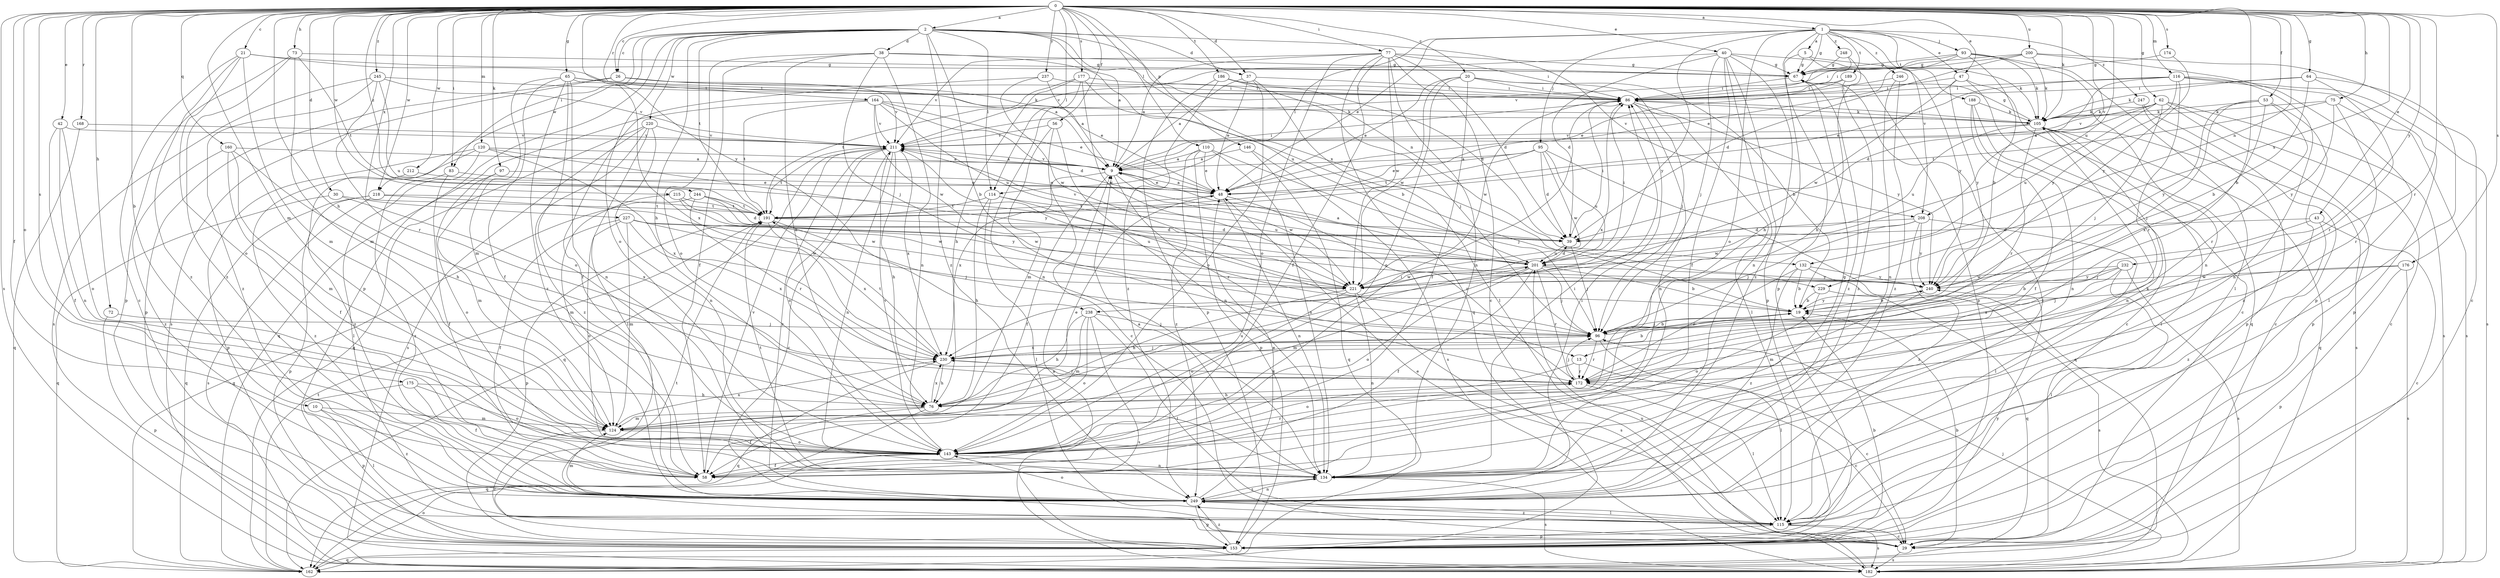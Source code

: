 strict digraph  {
0;
1;
2;
5;
9;
10;
13;
19;
20;
21;
26;
29;
30;
37;
38;
39;
40;
42;
43;
47;
48;
53;
56;
58;
62;
64;
65;
67;
72;
73;
75;
76;
77;
83;
86;
93;
95;
96;
97;
105;
110;
114;
115;
116;
120;
124;
132;
134;
143;
146;
153;
160;
162;
164;
168;
172;
174;
175;
176;
177;
182;
186;
188;
189;
191;
200;
201;
208;
211;
212;
215;
218;
220;
221;
227;
229;
230;
232;
237;
238;
240;
244;
245;
246;
247;
248;
249;
0 -> 1  [label=a];
0 -> 2  [label=a];
0 -> 10  [label=b];
0 -> 13  [label=b];
0 -> 20  [label=c];
0 -> 21  [label=c];
0 -> 26  [label=c];
0 -> 30  [label=d];
0 -> 37  [label=d];
0 -> 40  [label=e];
0 -> 42  [label=e];
0 -> 43  [label=e];
0 -> 47  [label=e];
0 -> 53  [label=f];
0 -> 56  [label=f];
0 -> 58  [label=f];
0 -> 62  [label=g];
0 -> 64  [label=g];
0 -> 65  [label=g];
0 -> 72  [label=h];
0 -> 73  [label=h];
0 -> 75  [label=h];
0 -> 76  [label=h];
0 -> 77  [label=i];
0 -> 83  [label=i];
0 -> 97  [label=k];
0 -> 105  [label=k];
0 -> 110  [label=l];
0 -> 114  [label=l];
0 -> 116  [label=m];
0 -> 120  [label=m];
0 -> 124  [label=m];
0 -> 132  [label=n];
0 -> 143  [label=o];
0 -> 146  [label=p];
0 -> 160  [label=q];
0 -> 164  [label=r];
0 -> 168  [label=r];
0 -> 172  [label=r];
0 -> 174  [label=s];
0 -> 175  [label=s];
0 -> 176  [label=s];
0 -> 177  [label=s];
0 -> 182  [label=s];
0 -> 186  [label=t];
0 -> 200  [label=u];
0 -> 201  [label=u];
0 -> 208  [label=v];
0 -> 212  [label=w];
0 -> 215  [label=w];
0 -> 218  [label=w];
0 -> 227  [label=x];
0 -> 229  [label=x];
0 -> 232  [label=y];
0 -> 237  [label=y];
0 -> 238  [label=y];
0 -> 244  [label=z];
0 -> 245  [label=z];
1 -> 5  [label=a];
1 -> 47  [label=e];
1 -> 48  [label=e];
1 -> 67  [label=g];
1 -> 93  [label=j];
1 -> 95  [label=j];
1 -> 114  [label=l];
1 -> 143  [label=o];
1 -> 153  [label=p];
1 -> 188  [label=t];
1 -> 189  [label=t];
1 -> 208  [label=v];
1 -> 238  [label=y];
1 -> 246  [label=z];
1 -> 247  [label=z];
1 -> 248  [label=z];
2 -> 9  [label=a];
2 -> 13  [label=b];
2 -> 26  [label=c];
2 -> 37  [label=d];
2 -> 38  [label=d];
2 -> 76  [label=h];
2 -> 83  [label=i];
2 -> 114  [label=l];
2 -> 132  [label=n];
2 -> 143  [label=o];
2 -> 153  [label=p];
2 -> 191  [label=t];
2 -> 208  [label=v];
2 -> 218  [label=w];
2 -> 220  [label=w];
2 -> 229  [label=x];
2 -> 249  [label=z];
5 -> 67  [label=g];
5 -> 76  [label=h];
5 -> 105  [label=k];
5 -> 153  [label=p];
9 -> 48  [label=e];
9 -> 58  [label=f];
9 -> 86  [label=i];
9 -> 172  [label=r];
9 -> 211  [label=v];
9 -> 221  [label=w];
9 -> 230  [label=x];
10 -> 115  [label=l];
10 -> 124  [label=m];
10 -> 249  [label=z];
13 -> 29  [label=c];
13 -> 143  [label=o];
13 -> 172  [label=r];
19 -> 96  [label=j];
19 -> 211  [label=v];
19 -> 240  [label=y];
20 -> 19  [label=b];
20 -> 48  [label=e];
20 -> 58  [label=f];
20 -> 86  [label=i];
20 -> 96  [label=j];
20 -> 143  [label=o];
20 -> 221  [label=w];
21 -> 9  [label=a];
21 -> 29  [label=c];
21 -> 67  [label=g];
21 -> 124  [label=m];
21 -> 143  [label=o];
21 -> 249  [label=z];
26 -> 86  [label=i];
26 -> 105  [label=k];
26 -> 153  [label=p];
26 -> 182  [label=s];
26 -> 211  [label=v];
29 -> 19  [label=b];
29 -> 48  [label=e];
29 -> 182  [label=s];
30 -> 162  [label=q];
30 -> 191  [label=t];
30 -> 230  [label=x];
37 -> 9  [label=a];
37 -> 48  [label=e];
37 -> 86  [label=i];
37 -> 115  [label=l];
37 -> 143  [label=o];
38 -> 58  [label=f];
38 -> 67  [label=g];
38 -> 76  [label=h];
38 -> 96  [label=j];
38 -> 134  [label=n];
38 -> 143  [label=o];
38 -> 201  [label=u];
39 -> 86  [label=i];
39 -> 96  [label=j];
39 -> 201  [label=u];
39 -> 211  [label=v];
40 -> 39  [label=d];
40 -> 58  [label=f];
40 -> 67  [label=g];
40 -> 96  [label=j];
40 -> 134  [label=n];
40 -> 153  [label=p];
40 -> 211  [label=v];
40 -> 240  [label=y];
40 -> 249  [label=z];
42 -> 58  [label=f];
42 -> 134  [label=n];
42 -> 143  [label=o];
42 -> 211  [label=v];
43 -> 29  [label=c];
43 -> 39  [label=d];
43 -> 96  [label=j];
43 -> 249  [label=z];
47 -> 29  [label=c];
47 -> 86  [label=i];
47 -> 162  [label=q];
47 -> 221  [label=w];
47 -> 240  [label=y];
48 -> 9  [label=a];
48 -> 134  [label=n];
48 -> 172  [label=r];
48 -> 191  [label=t];
53 -> 96  [label=j];
53 -> 105  [label=k];
53 -> 172  [label=r];
53 -> 230  [label=x];
53 -> 240  [label=y];
53 -> 249  [label=z];
56 -> 29  [label=c];
56 -> 124  [label=m];
56 -> 134  [label=n];
56 -> 211  [label=v];
58 -> 67  [label=g];
58 -> 211  [label=v];
62 -> 9  [label=a];
62 -> 29  [label=c];
62 -> 96  [label=j];
62 -> 105  [label=k];
62 -> 153  [label=p];
62 -> 182  [label=s];
62 -> 201  [label=u];
62 -> 211  [label=v];
64 -> 19  [label=b];
64 -> 86  [label=i];
64 -> 105  [label=k];
64 -> 115  [label=l];
64 -> 172  [label=r];
65 -> 48  [label=e];
65 -> 58  [label=f];
65 -> 86  [label=i];
65 -> 124  [label=m];
65 -> 134  [label=n];
65 -> 143  [label=o];
65 -> 230  [label=x];
65 -> 249  [label=z];
67 -> 86  [label=i];
67 -> 115  [label=l];
67 -> 249  [label=z];
72 -> 96  [label=j];
72 -> 153  [label=p];
73 -> 67  [label=g];
73 -> 124  [label=m];
73 -> 153  [label=p];
73 -> 191  [label=t];
73 -> 249  [label=z];
75 -> 105  [label=k];
75 -> 172  [label=r];
75 -> 182  [label=s];
75 -> 191  [label=t];
75 -> 240  [label=y];
76 -> 58  [label=f];
76 -> 124  [label=m];
76 -> 162  [label=q];
76 -> 201  [label=u];
76 -> 230  [label=x];
77 -> 9  [label=a];
77 -> 29  [label=c];
77 -> 39  [label=d];
77 -> 58  [label=f];
77 -> 67  [label=g];
77 -> 86  [label=i];
77 -> 134  [label=n];
77 -> 143  [label=o];
77 -> 162  [label=q];
77 -> 211  [label=v];
77 -> 221  [label=w];
83 -> 48  [label=e];
83 -> 58  [label=f];
83 -> 249  [label=z];
86 -> 105  [label=k];
86 -> 115  [label=l];
86 -> 134  [label=n];
86 -> 221  [label=w];
86 -> 230  [label=x];
86 -> 240  [label=y];
93 -> 19  [label=b];
93 -> 48  [label=e];
93 -> 67  [label=g];
93 -> 105  [label=k];
93 -> 115  [label=l];
93 -> 134  [label=n];
93 -> 211  [label=v];
95 -> 9  [label=a];
95 -> 39  [label=d];
95 -> 48  [label=e];
95 -> 162  [label=q];
95 -> 191  [label=t];
95 -> 201  [label=u];
95 -> 221  [label=w];
96 -> 19  [label=b];
96 -> 115  [label=l];
96 -> 172  [label=r];
96 -> 230  [label=x];
97 -> 48  [label=e];
97 -> 124  [label=m];
97 -> 143  [label=o];
105 -> 67  [label=g];
105 -> 86  [label=i];
105 -> 115  [label=l];
105 -> 134  [label=n];
105 -> 162  [label=q];
105 -> 172  [label=r];
105 -> 182  [label=s];
105 -> 201  [label=u];
105 -> 211  [label=v];
110 -> 9  [label=a];
110 -> 48  [label=e];
110 -> 96  [label=j];
110 -> 134  [label=n];
110 -> 153  [label=p];
110 -> 249  [label=z];
114 -> 76  [label=h];
114 -> 96  [label=j];
114 -> 115  [label=l];
114 -> 191  [label=t];
114 -> 201  [label=u];
115 -> 29  [label=c];
115 -> 153  [label=p];
115 -> 182  [label=s];
115 -> 249  [label=z];
116 -> 39  [label=d];
116 -> 48  [label=e];
116 -> 86  [label=i];
116 -> 134  [label=n];
116 -> 153  [label=p];
116 -> 172  [label=r];
116 -> 182  [label=s];
116 -> 240  [label=y];
120 -> 9  [label=a];
120 -> 115  [label=l];
120 -> 153  [label=p];
120 -> 230  [label=x];
120 -> 240  [label=y];
120 -> 249  [label=z];
124 -> 29  [label=c];
124 -> 48  [label=e];
124 -> 143  [label=o];
124 -> 230  [label=x];
132 -> 19  [label=b];
132 -> 162  [label=q];
132 -> 172  [label=r];
132 -> 240  [label=y];
132 -> 249  [label=z];
134 -> 9  [label=a];
134 -> 86  [label=i];
134 -> 182  [label=s];
134 -> 191  [label=t];
134 -> 249  [label=z];
143 -> 58  [label=f];
143 -> 86  [label=i];
143 -> 105  [label=k];
143 -> 134  [label=n];
143 -> 172  [label=r];
143 -> 211  [label=v];
146 -> 9  [label=a];
146 -> 162  [label=q];
146 -> 182  [label=s];
153 -> 19  [label=b];
153 -> 162  [label=q];
153 -> 191  [label=t];
153 -> 240  [label=y];
153 -> 249  [label=z];
160 -> 9  [label=a];
160 -> 58  [label=f];
160 -> 76  [label=h];
160 -> 124  [label=m];
160 -> 249  [label=z];
162 -> 143  [label=o];
162 -> 191  [label=t];
164 -> 39  [label=d];
164 -> 48  [label=e];
164 -> 105  [label=k];
164 -> 162  [label=q];
164 -> 191  [label=t];
164 -> 201  [label=u];
164 -> 211  [label=v];
164 -> 221  [label=w];
168 -> 162  [label=q];
168 -> 211  [label=v];
172 -> 29  [label=c];
172 -> 76  [label=h];
172 -> 96  [label=j];
172 -> 115  [label=l];
172 -> 230  [label=x];
174 -> 67  [label=g];
174 -> 240  [label=y];
175 -> 58  [label=f];
175 -> 76  [label=h];
175 -> 143  [label=o];
175 -> 153  [label=p];
176 -> 96  [label=j];
176 -> 153  [label=p];
176 -> 182  [label=s];
176 -> 221  [label=w];
177 -> 19  [label=b];
177 -> 76  [label=h];
177 -> 86  [label=i];
177 -> 134  [label=n];
177 -> 191  [label=t];
177 -> 221  [label=w];
182 -> 9  [label=a];
182 -> 96  [label=j];
182 -> 201  [label=u];
186 -> 39  [label=d];
186 -> 86  [label=i];
186 -> 96  [label=j];
186 -> 153  [label=p];
186 -> 249  [label=z];
188 -> 29  [label=c];
188 -> 58  [label=f];
188 -> 105  [label=k];
188 -> 134  [label=n];
189 -> 48  [label=e];
189 -> 86  [label=i];
189 -> 249  [label=z];
191 -> 39  [label=d];
191 -> 96  [label=j];
191 -> 153  [label=p];
191 -> 230  [label=x];
200 -> 29  [label=c];
200 -> 39  [label=d];
200 -> 67  [label=g];
200 -> 86  [label=i];
200 -> 105  [label=k];
200 -> 153  [label=p];
201 -> 9  [label=a];
201 -> 19  [label=b];
201 -> 39  [label=d];
201 -> 58  [label=f];
201 -> 86  [label=i];
201 -> 96  [label=j];
201 -> 124  [label=m];
201 -> 143  [label=o];
201 -> 172  [label=r];
201 -> 221  [label=w];
201 -> 240  [label=y];
208 -> 39  [label=d];
208 -> 96  [label=j];
208 -> 115  [label=l];
208 -> 221  [label=w];
208 -> 240  [label=y];
208 -> 249  [label=z];
211 -> 9  [label=a];
211 -> 29  [label=c];
211 -> 76  [label=h];
211 -> 134  [label=n];
211 -> 143  [label=o];
211 -> 162  [label=q];
211 -> 191  [label=t];
211 -> 230  [label=x];
211 -> 249  [label=z];
212 -> 48  [label=e];
212 -> 249  [label=z];
215 -> 124  [label=m];
215 -> 191  [label=t];
215 -> 221  [label=w];
215 -> 240  [label=y];
218 -> 153  [label=p];
218 -> 162  [label=q];
218 -> 182  [label=s];
218 -> 191  [label=t];
218 -> 221  [label=w];
220 -> 115  [label=l];
220 -> 134  [label=n];
220 -> 162  [label=q];
220 -> 182  [label=s];
220 -> 211  [label=v];
220 -> 249  [label=z];
221 -> 76  [label=h];
221 -> 134  [label=n];
221 -> 143  [label=o];
221 -> 182  [label=s];
227 -> 39  [label=d];
227 -> 58  [label=f];
227 -> 124  [label=m];
227 -> 143  [label=o];
227 -> 201  [label=u];
227 -> 221  [label=w];
227 -> 230  [label=x];
229 -> 19  [label=b];
229 -> 143  [label=o];
229 -> 182  [label=s];
230 -> 19  [label=b];
230 -> 76  [label=h];
230 -> 96  [label=j];
230 -> 162  [label=q];
230 -> 172  [label=r];
230 -> 191  [label=t];
232 -> 19  [label=b];
232 -> 115  [label=l];
232 -> 182  [label=s];
232 -> 221  [label=w];
232 -> 230  [label=x];
232 -> 240  [label=y];
237 -> 9  [label=a];
237 -> 58  [label=f];
237 -> 86  [label=i];
237 -> 221  [label=w];
238 -> 76  [label=h];
238 -> 96  [label=j];
238 -> 115  [label=l];
238 -> 124  [label=m];
238 -> 143  [label=o];
238 -> 182  [label=s];
240 -> 19  [label=b];
240 -> 124  [label=m];
244 -> 39  [label=d];
244 -> 162  [label=q];
244 -> 172  [label=r];
244 -> 191  [label=t];
244 -> 221  [label=w];
245 -> 86  [label=i];
245 -> 172  [label=r];
245 -> 182  [label=s];
245 -> 201  [label=u];
245 -> 211  [label=v];
245 -> 249  [label=z];
246 -> 86  [label=i];
246 -> 134  [label=n];
246 -> 249  [label=z];
247 -> 29  [label=c];
247 -> 105  [label=k];
247 -> 153  [label=p];
248 -> 67  [label=g];
248 -> 76  [label=h];
248 -> 86  [label=i];
249 -> 48  [label=e];
249 -> 86  [label=i];
249 -> 115  [label=l];
249 -> 124  [label=m];
249 -> 134  [label=n];
249 -> 143  [label=o];
249 -> 153  [label=p];
}
